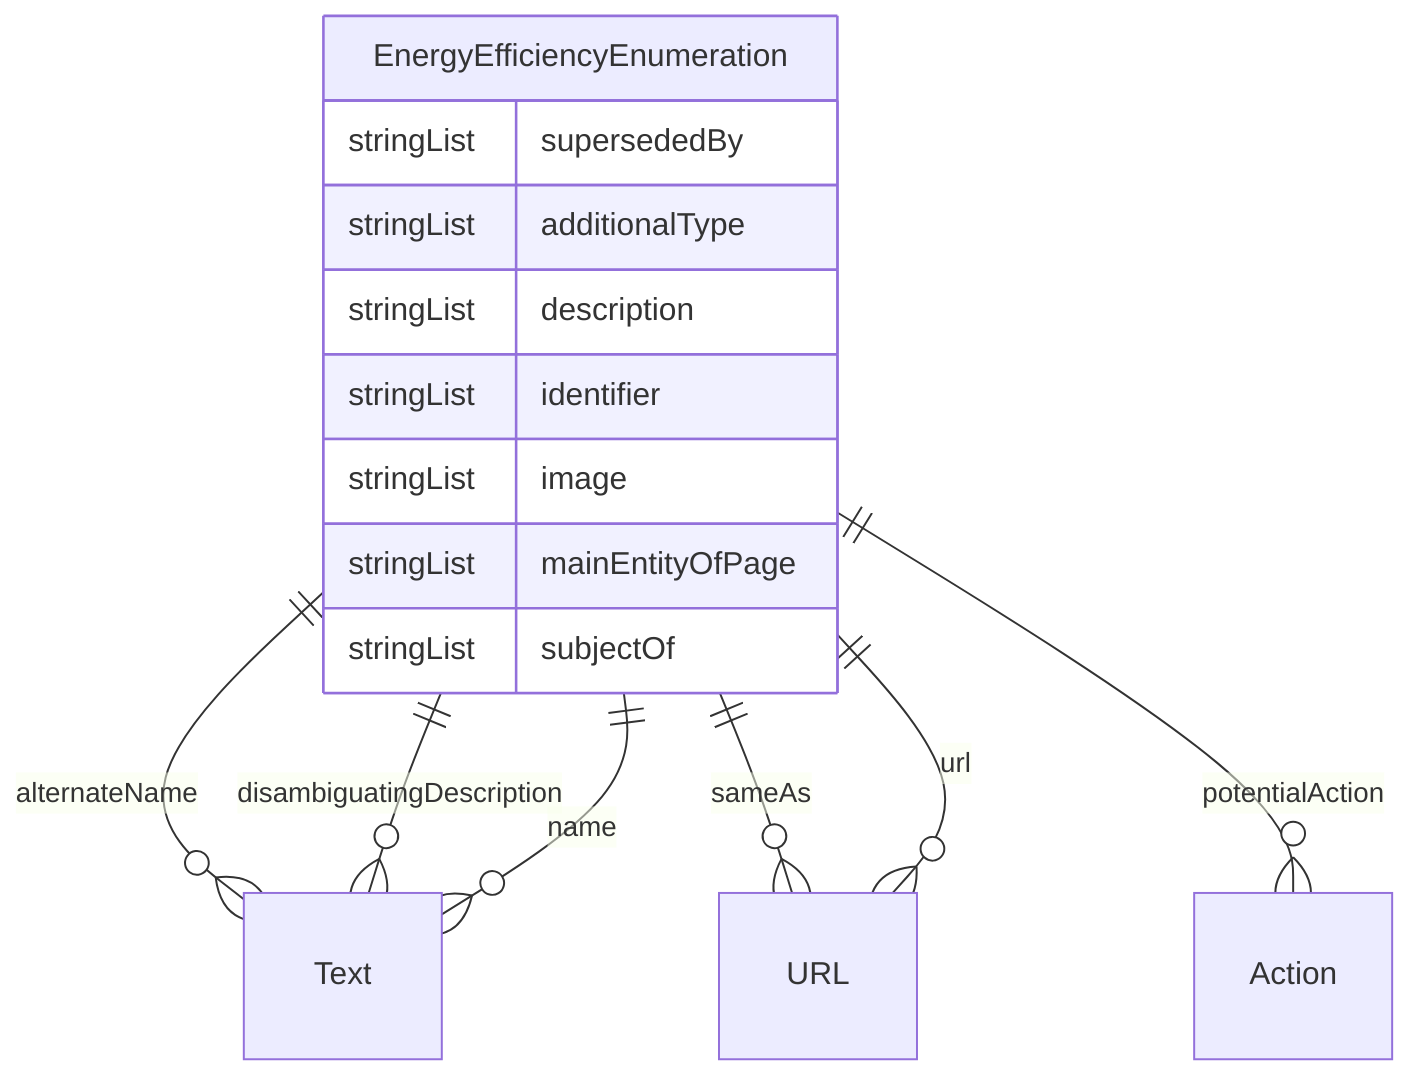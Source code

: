 erDiagram
EnergyEfficiencyEnumeration {
    stringList supersededBy  
    stringList additionalType  
    stringList description  
    stringList identifier  
    stringList image  
    stringList mainEntityOfPage  
    stringList subjectOf  
}

EnergyEfficiencyEnumeration ||--}o Text : "alternateName"
EnergyEfficiencyEnumeration ||--}o Text : "disambiguatingDescription"
EnergyEfficiencyEnumeration ||--}o Text : "name"
EnergyEfficiencyEnumeration ||--}o URL : "sameAs"
EnergyEfficiencyEnumeration ||--}o Action : "potentialAction"
EnergyEfficiencyEnumeration ||--}o URL : "url"